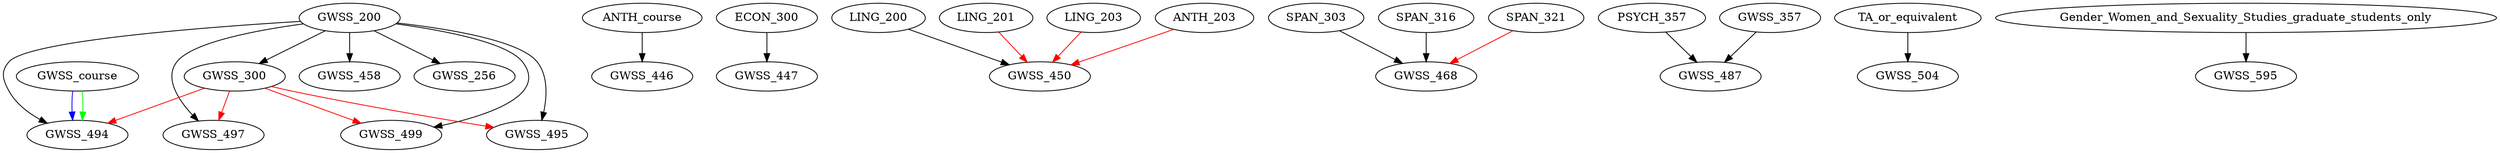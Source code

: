 digraph G {
    edge [color=black];
    GWSS_200 -> GWSS_256;
    edge [color=black];
    GWSS_200 -> GWSS_300;
    edge [color=black];
    ANTH_course -> GWSS_446;
    edge [color=black];
    ECON_300 -> GWSS_447;
    edge [color=black];
    LING_200 -> GWSS_450;
    edge [color=red];
    LING_201 -> GWSS_450;
    LING_203 -> GWSS_450;
    ANTH_203 -> GWSS_450;
    edge [color=black];
    GWSS_200 -> GWSS_458;
    edge [color=black];
    SPAN_303 -> GWSS_468;
    SPAN_316 -> GWSS_468;
    edge [color=red];
    SPAN_321 -> GWSS_468;
    edge [color=black];
    PSYCH_357 -> GWSS_487;
    GWSS_357 -> GWSS_487;
    edge [color=black];
    GWSS_200 -> GWSS_494;
    edge [color=red];
    GWSS_300 -> GWSS_494;
    edge [color=blue];
    GWSS_course -> GWSS_494;
    edge [color=green];
    GWSS_course -> GWSS_494;
    edge [color=black];
    GWSS_200 -> GWSS_495;
    edge [color=red];
    GWSS_300 -> GWSS_495;
    edge [color=black];
    GWSS_200 -> GWSS_497;
    edge [color=red];
    GWSS_300 -> GWSS_497;
    edge [color=black];
    GWSS_200 -> GWSS_499;
    edge [color=red];
    GWSS_300 -> GWSS_499;
    edge [color=black];
    TA_or_equivalent -> GWSS_504;
    edge [color=black];
    Gender_Women_and_Sexuality_Studies_graduate_students_only -> GWSS_595;
}
